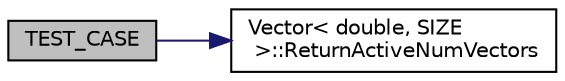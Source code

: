 digraph "TEST_CASE"
{
 // LATEX_PDF_SIZE
  edge [fontname="Helvetica",fontsize="10",labelfontname="Helvetica",labelfontsize="10"];
  node [fontname="Helvetica",fontsize="10",shape=record];
  rankdir="LR";
  Node1 [label="TEST_CASE",height=0.2,width=0.4,color="black", fillcolor="grey75", style="filled", fontcolor="black",tooltip=" "];
  Node1 -> Node2 [color="midnightblue",fontsize="10",style="solid",fontname="Helvetica"];
  Node2 [label="Vector\< double, SIZE\l \>::ReturnActiveNumVectors",height=0.2,width=0.4,color="black", fillcolor="white", style="filled",URL="$class_vector.html#ada262cb9a2d6705f3037aa642eb1f0c0",tooltip="Zwróć liczbę aktywnych wektorów."];
}
